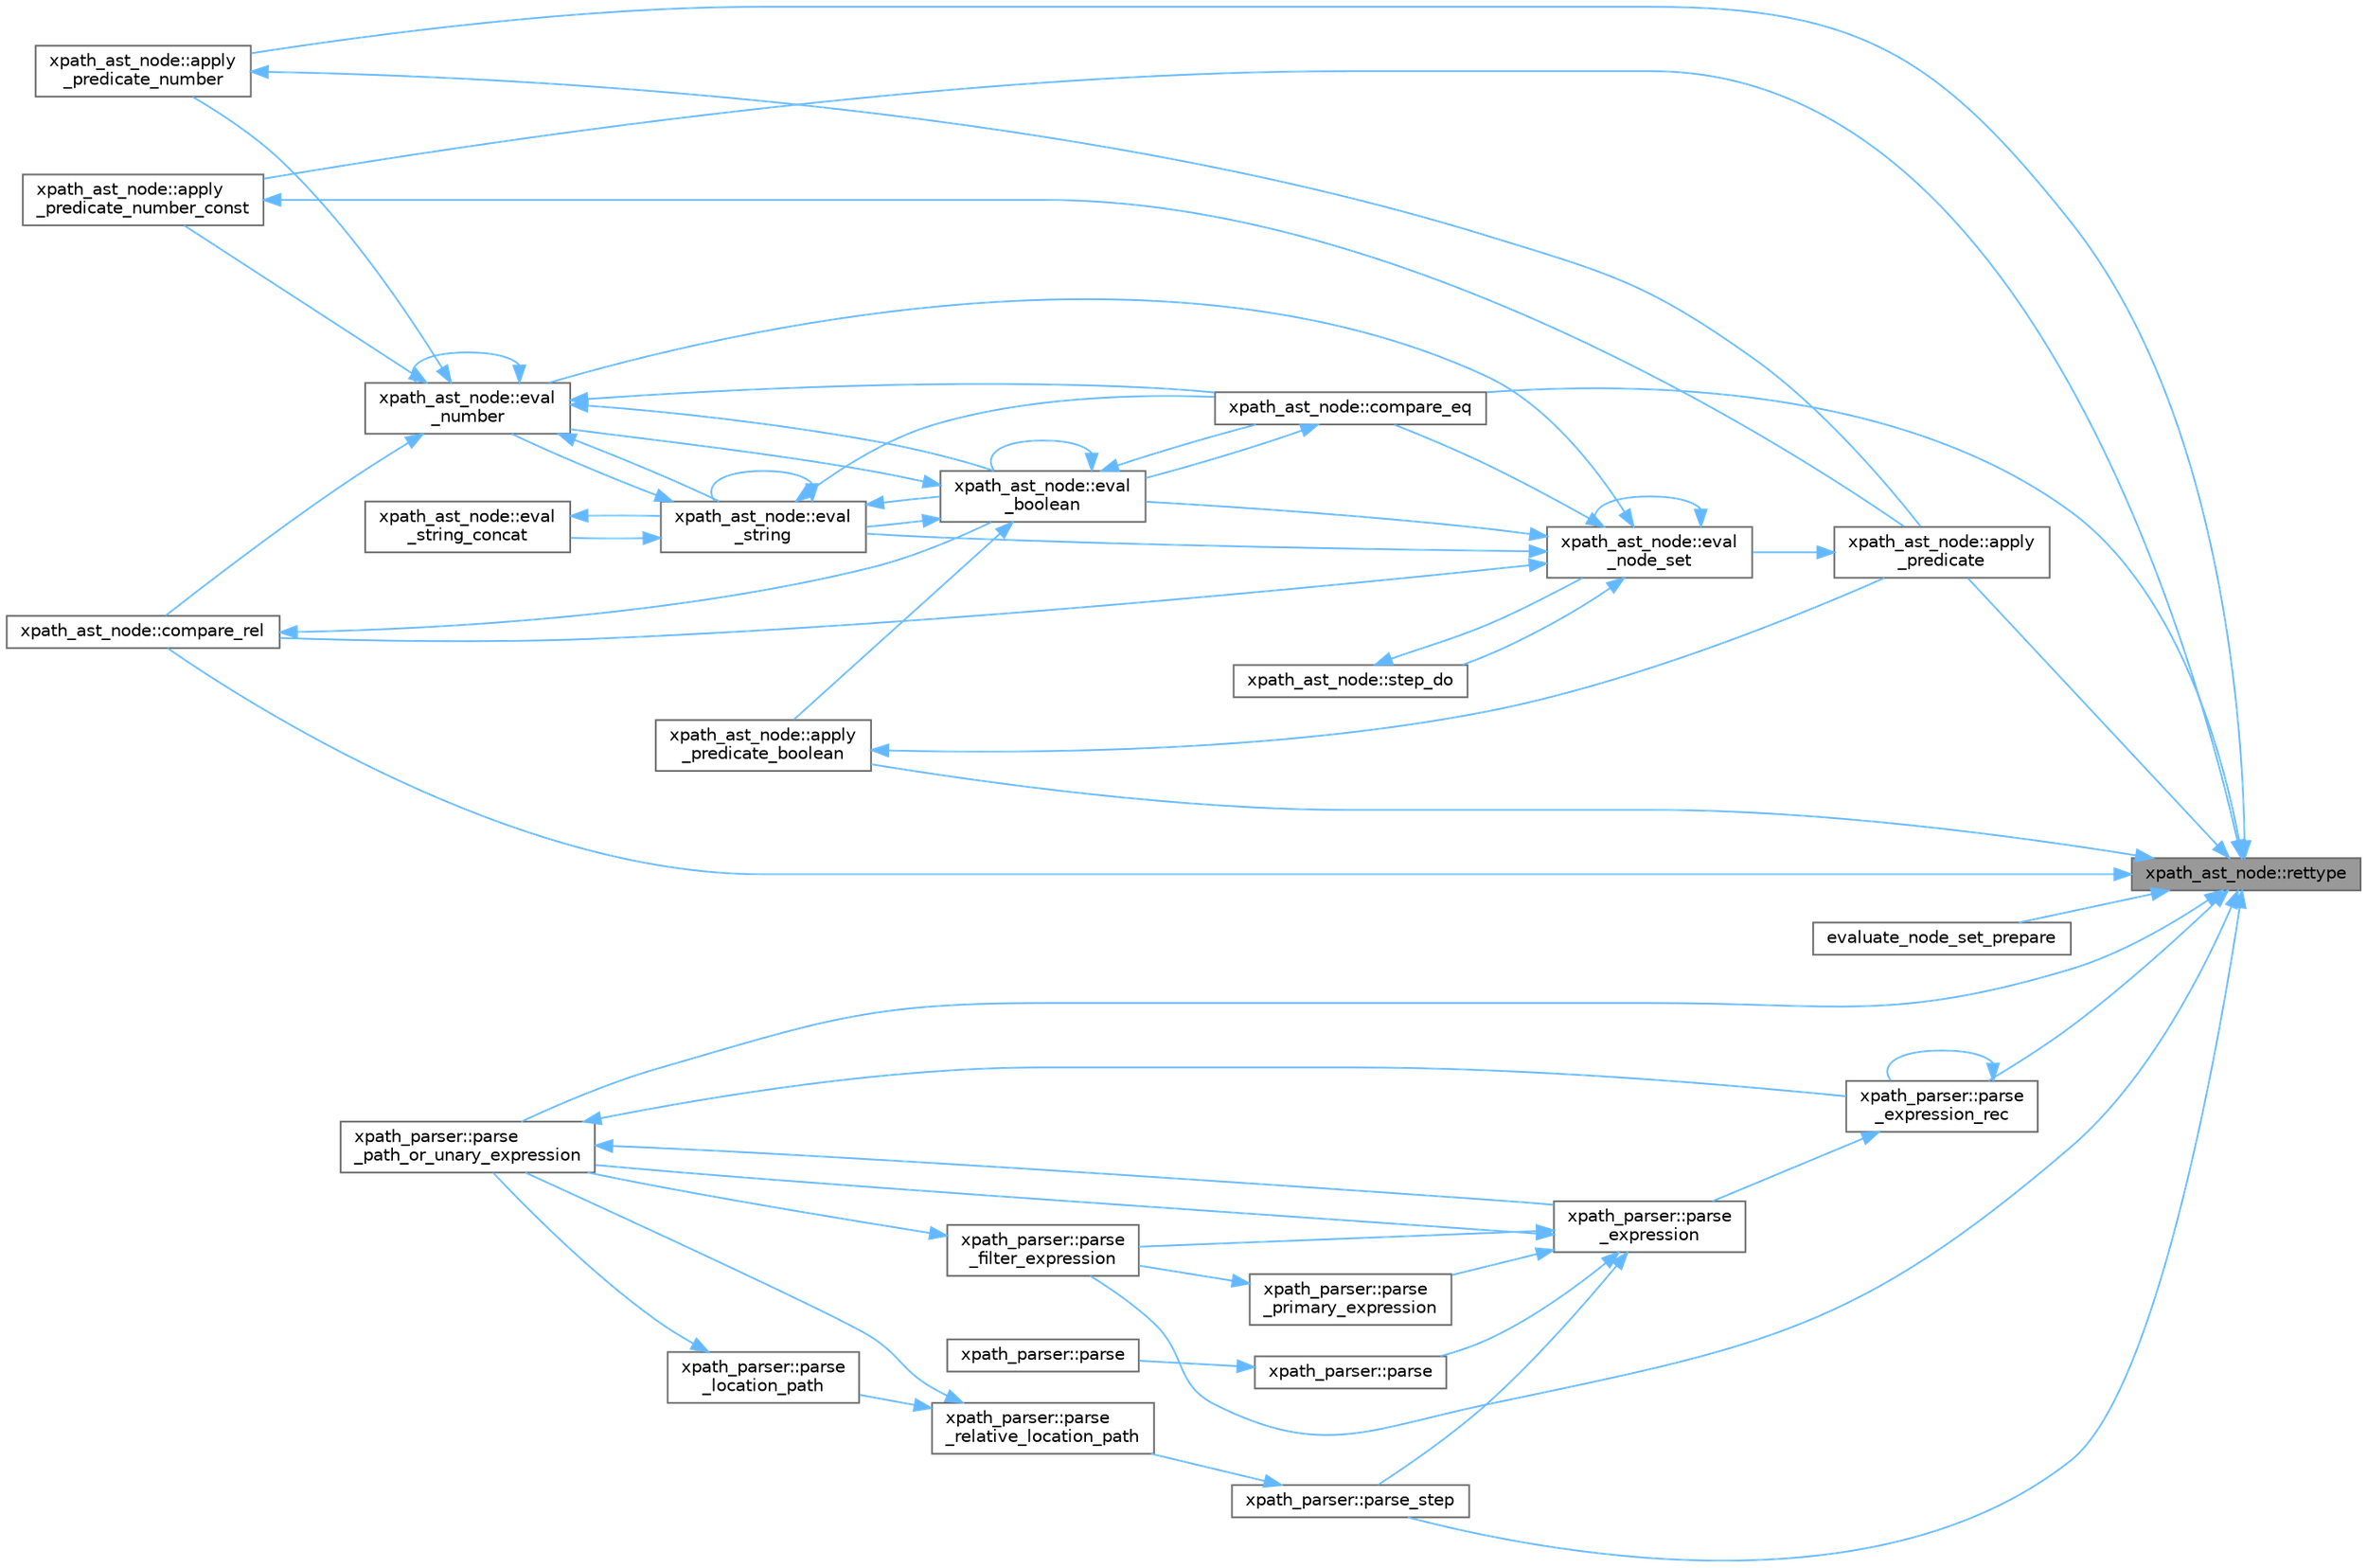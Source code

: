 digraph "xpath_ast_node::rettype"
{
 // INTERACTIVE_SVG=YES
 // LATEX_PDF_SIZE
  bgcolor="transparent";
  edge [fontname=Helvetica,fontsize=10,labelfontname=Helvetica,labelfontsize=10];
  node [fontname=Helvetica,fontsize=10,shape=box,height=0.2,width=0.4];
  rankdir="RL";
  Node1 [id="Node000001",label="xpath_ast_node::rettype",height=0.2,width=0.4,color="gray40", fillcolor="grey60", style="filled", fontcolor="black",tooltip=" "];
  Node1 -> Node2 [id="edge1_Node000001_Node000002",dir="back",color="steelblue1",style="solid",tooltip=" "];
  Node2 [id="Node000002",label="xpath_ast_node::apply\l_predicate",height=0.2,width=0.4,color="grey40", fillcolor="white", style="filled",URL="$d3/dc5/classxpath__ast__node.html#a7e35f265c9e0712a16e1d8a9db4c7672",tooltip=" "];
  Node2 -> Node3 [id="edge2_Node000002_Node000003",dir="back",color="steelblue1",style="solid",tooltip=" "];
  Node3 [id="Node000003",label="xpath_ast_node::eval\l_node_set",height=0.2,width=0.4,color="grey40", fillcolor="white", style="filled",URL="$d3/dc5/classxpath__ast__node.html#a68cace396dd4eeae67ecfcd34a3a8285",tooltip=" "];
  Node3 -> Node4 [id="edge3_Node000003_Node000004",dir="back",color="steelblue1",style="solid",tooltip=" "];
  Node4 [id="Node000004",label="xpath_ast_node::compare_eq",height=0.2,width=0.4,color="grey40", fillcolor="white", style="filled",URL="$d3/dc5/classxpath__ast__node.html#a98dd7f6e67fe2c56c63056eed835d6a4",tooltip=" "];
  Node4 -> Node5 [id="edge4_Node000004_Node000005",dir="back",color="steelblue1",style="solid",tooltip=" "];
  Node5 [id="Node000005",label="xpath_ast_node::eval\l_boolean",height=0.2,width=0.4,color="grey40", fillcolor="white", style="filled",URL="$d3/dc5/classxpath__ast__node.html#ab7f965a92023bc2704b8e6fd9f3d7c14",tooltip=" "];
  Node5 -> Node6 [id="edge5_Node000005_Node000006",dir="back",color="steelblue1",style="solid",tooltip=" "];
  Node6 [id="Node000006",label="xpath_ast_node::apply\l_predicate_boolean",height=0.2,width=0.4,color="grey40", fillcolor="white", style="filled",URL="$d3/dc5/classxpath__ast__node.html#ab4e5bbd3f2e83c86a43349374b4bfc22",tooltip=" "];
  Node6 -> Node2 [id="edge6_Node000006_Node000002",dir="back",color="steelblue1",style="solid",tooltip=" "];
  Node5 -> Node4 [id="edge7_Node000005_Node000004",dir="back",color="steelblue1",style="solid",tooltip=" "];
  Node5 -> Node5 [id="edge8_Node000005_Node000005",dir="back",color="steelblue1",style="solid",tooltip=" "];
  Node5 -> Node7 [id="edge9_Node000005_Node000007",dir="back",color="steelblue1",style="solid",tooltip=" "];
  Node7 [id="Node000007",label="xpath_ast_node::eval\l_number",height=0.2,width=0.4,color="grey40", fillcolor="white", style="filled",URL="$d3/dc5/classxpath__ast__node.html#a92dd7048e28d486bc7f382d1fc6f1de6",tooltip=" "];
  Node7 -> Node8 [id="edge10_Node000007_Node000008",dir="back",color="steelblue1",style="solid",tooltip=" "];
  Node8 [id="Node000008",label="xpath_ast_node::apply\l_predicate_number",height=0.2,width=0.4,color="grey40", fillcolor="white", style="filled",URL="$d3/dc5/classxpath__ast__node.html#abf2d4b745493f63aebc1c89d9fde8eed",tooltip=" "];
  Node8 -> Node2 [id="edge11_Node000008_Node000002",dir="back",color="steelblue1",style="solid",tooltip=" "];
  Node7 -> Node9 [id="edge12_Node000007_Node000009",dir="back",color="steelblue1",style="solid",tooltip=" "];
  Node9 [id="Node000009",label="xpath_ast_node::apply\l_predicate_number_const",height=0.2,width=0.4,color="grey40", fillcolor="white", style="filled",URL="$d3/dc5/classxpath__ast__node.html#a8cedd7e15623b9fa431788b8843f1463",tooltip=" "];
  Node9 -> Node2 [id="edge13_Node000009_Node000002",dir="back",color="steelblue1",style="solid",tooltip=" "];
  Node7 -> Node4 [id="edge14_Node000007_Node000004",dir="back",color="steelblue1",style="solid",tooltip=" "];
  Node7 -> Node10 [id="edge15_Node000007_Node000010",dir="back",color="steelblue1",style="solid",tooltip=" "];
  Node10 [id="Node000010",label="xpath_ast_node::compare_rel",height=0.2,width=0.4,color="grey40", fillcolor="white", style="filled",URL="$d3/dc5/classxpath__ast__node.html#abb6e4c529276eaf882233dbb6e04e111",tooltip=" "];
  Node10 -> Node5 [id="edge16_Node000010_Node000005",dir="back",color="steelblue1",style="solid",tooltip=" "];
  Node7 -> Node5 [id="edge17_Node000007_Node000005",dir="back",color="steelblue1",style="solid",tooltip=" "];
  Node7 -> Node7 [id="edge18_Node000007_Node000007",dir="back",color="steelblue1",style="solid",tooltip=" "];
  Node7 -> Node11 [id="edge19_Node000007_Node000011",dir="back",color="steelblue1",style="solid",tooltip=" "];
  Node11 [id="Node000011",label="xpath_ast_node::eval\l_string",height=0.2,width=0.4,color="grey40", fillcolor="white", style="filled",URL="$d3/dc5/classxpath__ast__node.html#a6b675237a590548b68d0e0b97518b6df",tooltip=" "];
  Node11 -> Node4 [id="edge20_Node000011_Node000004",dir="back",color="steelblue1",style="solid",tooltip=" "];
  Node11 -> Node5 [id="edge21_Node000011_Node000005",dir="back",color="steelblue1",style="solid",tooltip=" "];
  Node11 -> Node7 [id="edge22_Node000011_Node000007",dir="back",color="steelblue1",style="solid",tooltip=" "];
  Node11 -> Node11 [id="edge23_Node000011_Node000011",dir="back",color="steelblue1",style="solid",tooltip=" "];
  Node11 -> Node12 [id="edge24_Node000011_Node000012",dir="back",color="steelblue1",style="solid",tooltip=" "];
  Node12 [id="Node000012",label="xpath_ast_node::eval\l_string_concat",height=0.2,width=0.4,color="grey40", fillcolor="white", style="filled",URL="$d3/dc5/classxpath__ast__node.html#aaf931a091af0fb91c25e90b205363b4e",tooltip=" "];
  Node12 -> Node11 [id="edge25_Node000012_Node000011",dir="back",color="steelblue1",style="solid",tooltip=" "];
  Node5 -> Node11 [id="edge26_Node000005_Node000011",dir="back",color="steelblue1",style="solid",tooltip=" "];
  Node3 -> Node10 [id="edge27_Node000003_Node000010",dir="back",color="steelblue1",style="solid",tooltip=" "];
  Node3 -> Node5 [id="edge28_Node000003_Node000005",dir="back",color="steelblue1",style="solid",tooltip=" "];
  Node3 -> Node3 [id="edge29_Node000003_Node000003",dir="back",color="steelblue1",style="solid",tooltip=" "];
  Node3 -> Node7 [id="edge30_Node000003_Node000007",dir="back",color="steelblue1",style="solid",tooltip=" "];
  Node3 -> Node11 [id="edge31_Node000003_Node000011",dir="back",color="steelblue1",style="solid",tooltip=" "];
  Node3 -> Node13 [id="edge32_Node000003_Node000013",dir="back",color="steelblue1",style="solid",tooltip=" "];
  Node13 [id="Node000013",label="xpath_ast_node::step_do",height=0.2,width=0.4,color="grey40", fillcolor="white", style="filled",URL="$d3/dc5/classxpath__ast__node.html#a3258c05ab9aaa78e154d2ff63fe56906",tooltip=" "];
  Node13 -> Node3 [id="edge33_Node000013_Node000003",dir="back",color="steelblue1",style="solid",tooltip=" "];
  Node1 -> Node6 [id="edge34_Node000001_Node000006",dir="back",color="steelblue1",style="solid",tooltip=" "];
  Node1 -> Node8 [id="edge35_Node000001_Node000008",dir="back",color="steelblue1",style="solid",tooltip=" "];
  Node1 -> Node9 [id="edge36_Node000001_Node000009",dir="back",color="steelblue1",style="solid",tooltip=" "];
  Node1 -> Node4 [id="edge37_Node000001_Node000004",dir="back",color="steelblue1",style="solid",tooltip=" "];
  Node1 -> Node10 [id="edge38_Node000001_Node000010",dir="back",color="steelblue1",style="solid",tooltip=" "];
  Node1 -> Node14 [id="edge39_Node000001_Node000014",dir="back",color="steelblue1",style="solid",tooltip=" "];
  Node14 [id="Node000014",label="evaluate_node_set_prepare",height=0.2,width=0.4,color="grey40", fillcolor="white", style="filled",URL="$db/d20/pugixml_8cpp.html#a734f7a7655fb798897af1e851054d415",tooltip=" "];
  Node1 -> Node15 [id="edge40_Node000001_Node000015",dir="back",color="steelblue1",style="solid",tooltip=" "];
  Node15 [id="Node000015",label="xpath_parser::parse\l_expression_rec",height=0.2,width=0.4,color="grey40", fillcolor="white", style="filled",URL="$dc/dea/structxpath__parser.html#adcd54e9b508acfe1f040ee7a54b88f2a",tooltip=" "];
  Node15 -> Node16 [id="edge41_Node000015_Node000016",dir="back",color="steelblue1",style="solid",tooltip=" "];
  Node16 [id="Node000016",label="xpath_parser::parse\l_expression",height=0.2,width=0.4,color="grey40", fillcolor="white", style="filled",URL="$dc/dea/structxpath__parser.html#a7738e256011ca842dc2a0beba78562ed",tooltip=" "];
  Node16 -> Node17 [id="edge42_Node000016_Node000017",dir="back",color="steelblue1",style="solid",tooltip=" "];
  Node17 [id="Node000017",label="xpath_parser::parse",height=0.2,width=0.4,color="grey40", fillcolor="white", style="filled",URL="$dc/dea/structxpath__parser.html#aa3fe0e7d23131b3943d8248646ecd362",tooltip=" "];
  Node17 -> Node18 [id="edge43_Node000017_Node000018",dir="back",color="steelblue1",style="solid",tooltip=" "];
  Node18 [id="Node000018",label="xpath_parser::parse",height=0.2,width=0.4,color="grey40", fillcolor="white", style="filled",URL="$dc/dea/structxpath__parser.html#aad773be8b591966eb535018fcc2b6a66",tooltip=" "];
  Node16 -> Node19 [id="edge44_Node000016_Node000019",dir="back",color="steelblue1",style="solid",tooltip=" "];
  Node19 [id="Node000019",label="xpath_parser::parse\l_filter_expression",height=0.2,width=0.4,color="grey40", fillcolor="white", style="filled",URL="$dc/dea/structxpath__parser.html#a61a425d990a56d5db8cd14405835a5b6",tooltip=" "];
  Node19 -> Node20 [id="edge45_Node000019_Node000020",dir="back",color="steelblue1",style="solid",tooltip=" "];
  Node20 [id="Node000020",label="xpath_parser::parse\l_path_or_unary_expression",height=0.2,width=0.4,color="grey40", fillcolor="white", style="filled",URL="$dc/dea/structxpath__parser.html#ab5275305ebaac95fd68a3186b737aaa7",tooltip=" "];
  Node20 -> Node16 [id="edge46_Node000020_Node000016",dir="back",color="steelblue1",style="solid",tooltip=" "];
  Node20 -> Node15 [id="edge47_Node000020_Node000015",dir="back",color="steelblue1",style="solid",tooltip=" "];
  Node16 -> Node20 [id="edge48_Node000016_Node000020",dir="back",color="steelblue1",style="solid",tooltip=" "];
  Node16 -> Node21 [id="edge49_Node000016_Node000021",dir="back",color="steelblue1",style="solid",tooltip=" "];
  Node21 [id="Node000021",label="xpath_parser::parse\l_primary_expression",height=0.2,width=0.4,color="grey40", fillcolor="white", style="filled",URL="$dc/dea/structxpath__parser.html#a49cbc6141508ace22ab4b8bd8ddf965a",tooltip=" "];
  Node21 -> Node19 [id="edge50_Node000021_Node000019",dir="back",color="steelblue1",style="solid",tooltip=" "];
  Node16 -> Node22 [id="edge51_Node000016_Node000022",dir="back",color="steelblue1",style="solid",tooltip=" "];
  Node22 [id="Node000022",label="xpath_parser::parse_step",height=0.2,width=0.4,color="grey40", fillcolor="white", style="filled",URL="$dc/dea/structxpath__parser.html#a0b226e2905970c868ab6a80d76da3a95",tooltip=" "];
  Node22 -> Node23 [id="edge52_Node000022_Node000023",dir="back",color="steelblue1",style="solid",tooltip=" "];
  Node23 [id="Node000023",label="xpath_parser::parse\l_relative_location_path",height=0.2,width=0.4,color="grey40", fillcolor="white", style="filled",URL="$dc/dea/structxpath__parser.html#aebea559423376001c89b19216dfc3012",tooltip=" "];
  Node23 -> Node24 [id="edge53_Node000023_Node000024",dir="back",color="steelblue1",style="solid",tooltip=" "];
  Node24 [id="Node000024",label="xpath_parser::parse\l_location_path",height=0.2,width=0.4,color="grey40", fillcolor="white", style="filled",URL="$dc/dea/structxpath__parser.html#af14e396ddb7817998ec221eec6b781ab",tooltip=" "];
  Node24 -> Node20 [id="edge54_Node000024_Node000020",dir="back",color="steelblue1",style="solid",tooltip=" "];
  Node23 -> Node20 [id="edge55_Node000023_Node000020",dir="back",color="steelblue1",style="solid",tooltip=" "];
  Node15 -> Node15 [id="edge56_Node000015_Node000015",dir="back",color="steelblue1",style="solid",tooltip=" "];
  Node1 -> Node19 [id="edge57_Node000001_Node000019",dir="back",color="steelblue1",style="solid",tooltip=" "];
  Node1 -> Node20 [id="edge58_Node000001_Node000020",dir="back",color="steelblue1",style="solid",tooltip=" "];
  Node1 -> Node22 [id="edge59_Node000001_Node000022",dir="back",color="steelblue1",style="solid",tooltip=" "];
}
